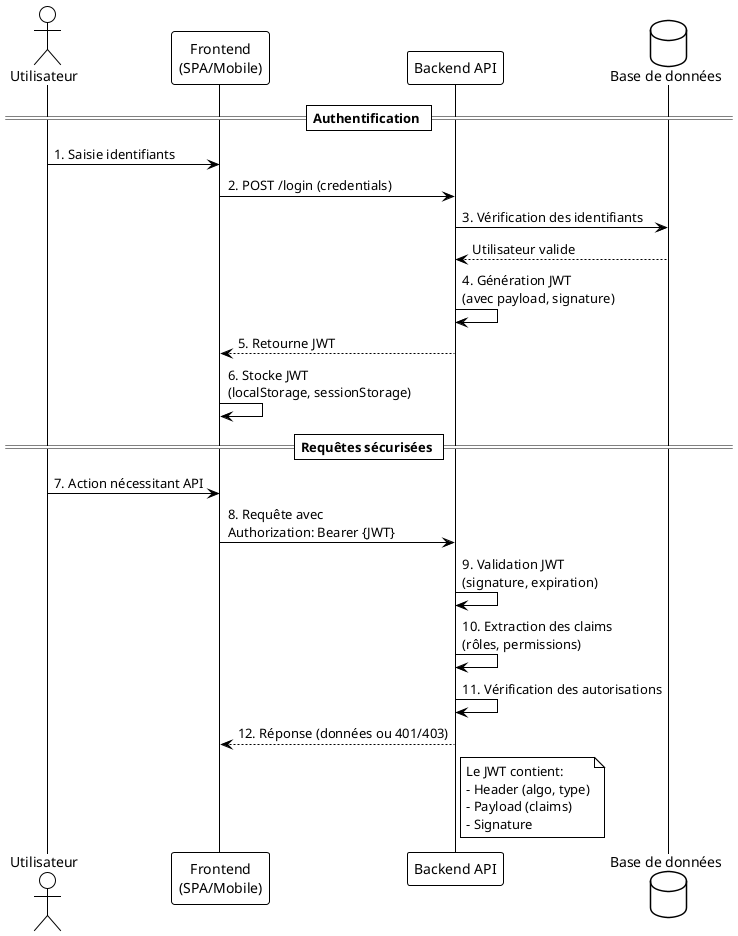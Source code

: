 @startuml JWT Authentication
!theme plain
skinparam handwritten false
skinparam backgroundColor white
skinparam defaultFontName Arial

actor "Utilisateur" as user
participant "Frontend\n(SPA/Mobile)" as client
participant "Backend API" as api
database "Base de données" as db

== Authentification ==
user -> client: 1. Saisie identifiants
client -> api: 2. POST /login (credentials)
api -> db: 3. Vérification des identifiants
db --> api: Utilisateur valide
api -> api: 4. Génération JWT\n(avec payload, signature)
api --> client: 5. Retourne JWT
client -> client: 6. Stocke JWT\n(localStorage, sessionStorage)

== Requêtes sécurisées ==
user -> client: 7. Action nécessitant API
client -> api: 8. Requête avec\nAuthorization: Bearer {JWT}
api -> api: 9. Validation JWT\n(signature, expiration)
api -> api: 10. Extraction des claims\n(rôles, permissions)
api -> api: 11. Vérification des autorisations
api --> client: 12. Réponse (données ou 401/403)

note right of api
  Le JWT contient:
  - Header (algo, type)
  - Payload (claims)
  - Signature
end note

@enduml
